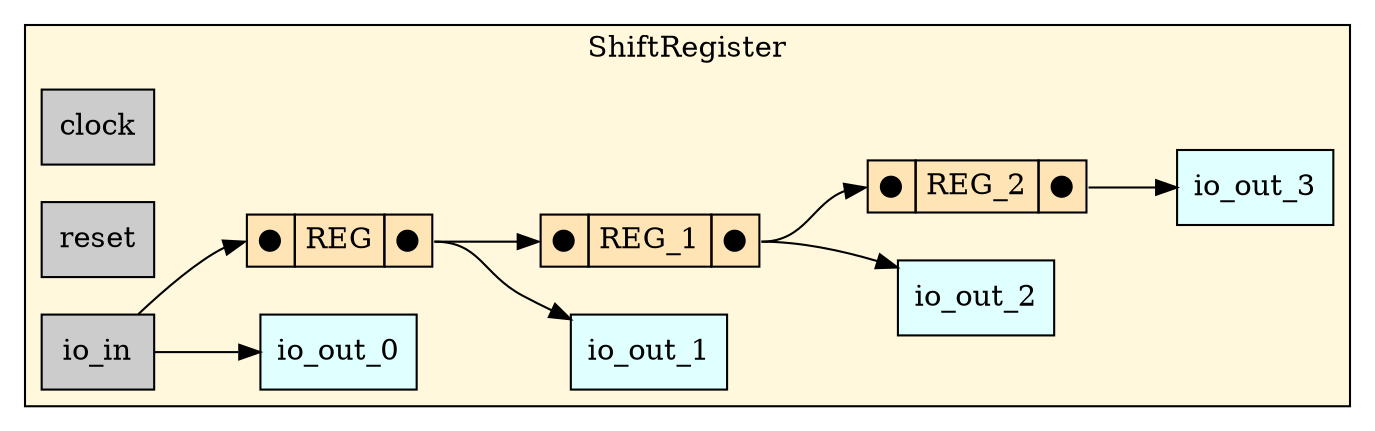 digraph ShiftRegister {
stylesheet = "styles.css"
rankdir="LR" 

subgraph cluster_ShiftRegister {
  label="ShiftRegister"
  URL=""
  bgcolor="#FFF8DC"
  cluster_ShiftRegister_clock [shape = "rectangle" style="filled" fillcolor="#CCCCCC" label="clock" rank="0"]
     
cluster_ShiftRegister_reset [shape = "rectangle" style="filled" fillcolor="#CCCCCC" label="reset" rank="0"]
     
cluster_ShiftRegister_io_in [shape = "rectangle" style="filled" fillcolor="#CCCCCC" label="io_in" rank="0"]
     
cluster_ShiftRegister_io_out_0 [shape = "rectangle" style="filled" fillcolor="#E0FFFF" label="io_out_0" rank="1000"]
     
cluster_ShiftRegister_io_out_1 [shape = "rectangle" style="filled" fillcolor="#E0FFFF" label="io_out_1" rank="1000"]
     
cluster_ShiftRegister_io_out_2 [shape = "rectangle" style="filled" fillcolor="#E0FFFF" label="io_out_2" rank="1000"]
     
cluster_ShiftRegister_io_out_3 [shape = "rectangle" style="filled" fillcolor="#E0FFFF" label="io_out_3" rank="1000"]
     
struct_cluster_ShiftRegister_REG [shape="plaintext" label=<
<TABLE BORDER="0" CELLBORDER="1" CELLSPACING="0" CELLPADDING="4" BGCOLOR="#FFE4B5">
  <TR>
    <TD PORT="in">&#x25cf;</TD>
    <TD>REG</TD>
    <TD PORT="out">&#x25cf;</TD>
  </TR>
</TABLE>>];
struct_cluster_ShiftRegister_REG_1 [shape="plaintext" label=<
<TABLE BORDER="0" CELLBORDER="1" CELLSPACING="0" CELLPADDING="4" BGCOLOR="#FFE4B5">
  <TR>
    <TD PORT="in">&#x25cf;</TD>
    <TD>REG_1</TD>
    <TD PORT="out">&#x25cf;</TD>
  </TR>
</TABLE>>];
struct_cluster_ShiftRegister_REG_2 [shape="plaintext" label=<
<TABLE BORDER="0" CELLBORDER="1" CELLSPACING="0" CELLPADDING="4" BGCOLOR="#FFE4B5">
  <TR>
    <TD PORT="in">&#x25cf;</TD>
    <TD>REG_2</TD>
    <TD PORT="out">&#x25cf;</TD>
  </TR>
</TABLE>>];

  struct_cluster_ShiftRegister_REG_2:out -> cluster_ShiftRegister_io_out_3
  cluster_ShiftRegister_io_in -> struct_cluster_ShiftRegister_REG:in
  cluster_ShiftRegister_io_in -> cluster_ShiftRegister_io_out_0
  struct_cluster_ShiftRegister_REG:out -> struct_cluster_ShiftRegister_REG_1:in
  struct_cluster_ShiftRegister_REG_1:out -> cluster_ShiftRegister_io_out_2
  struct_cluster_ShiftRegister_REG:out -> cluster_ShiftRegister_io_out_1
  struct_cluster_ShiftRegister_REG_1:out -> struct_cluster_ShiftRegister_REG_2:in
  
  
}
     
}
